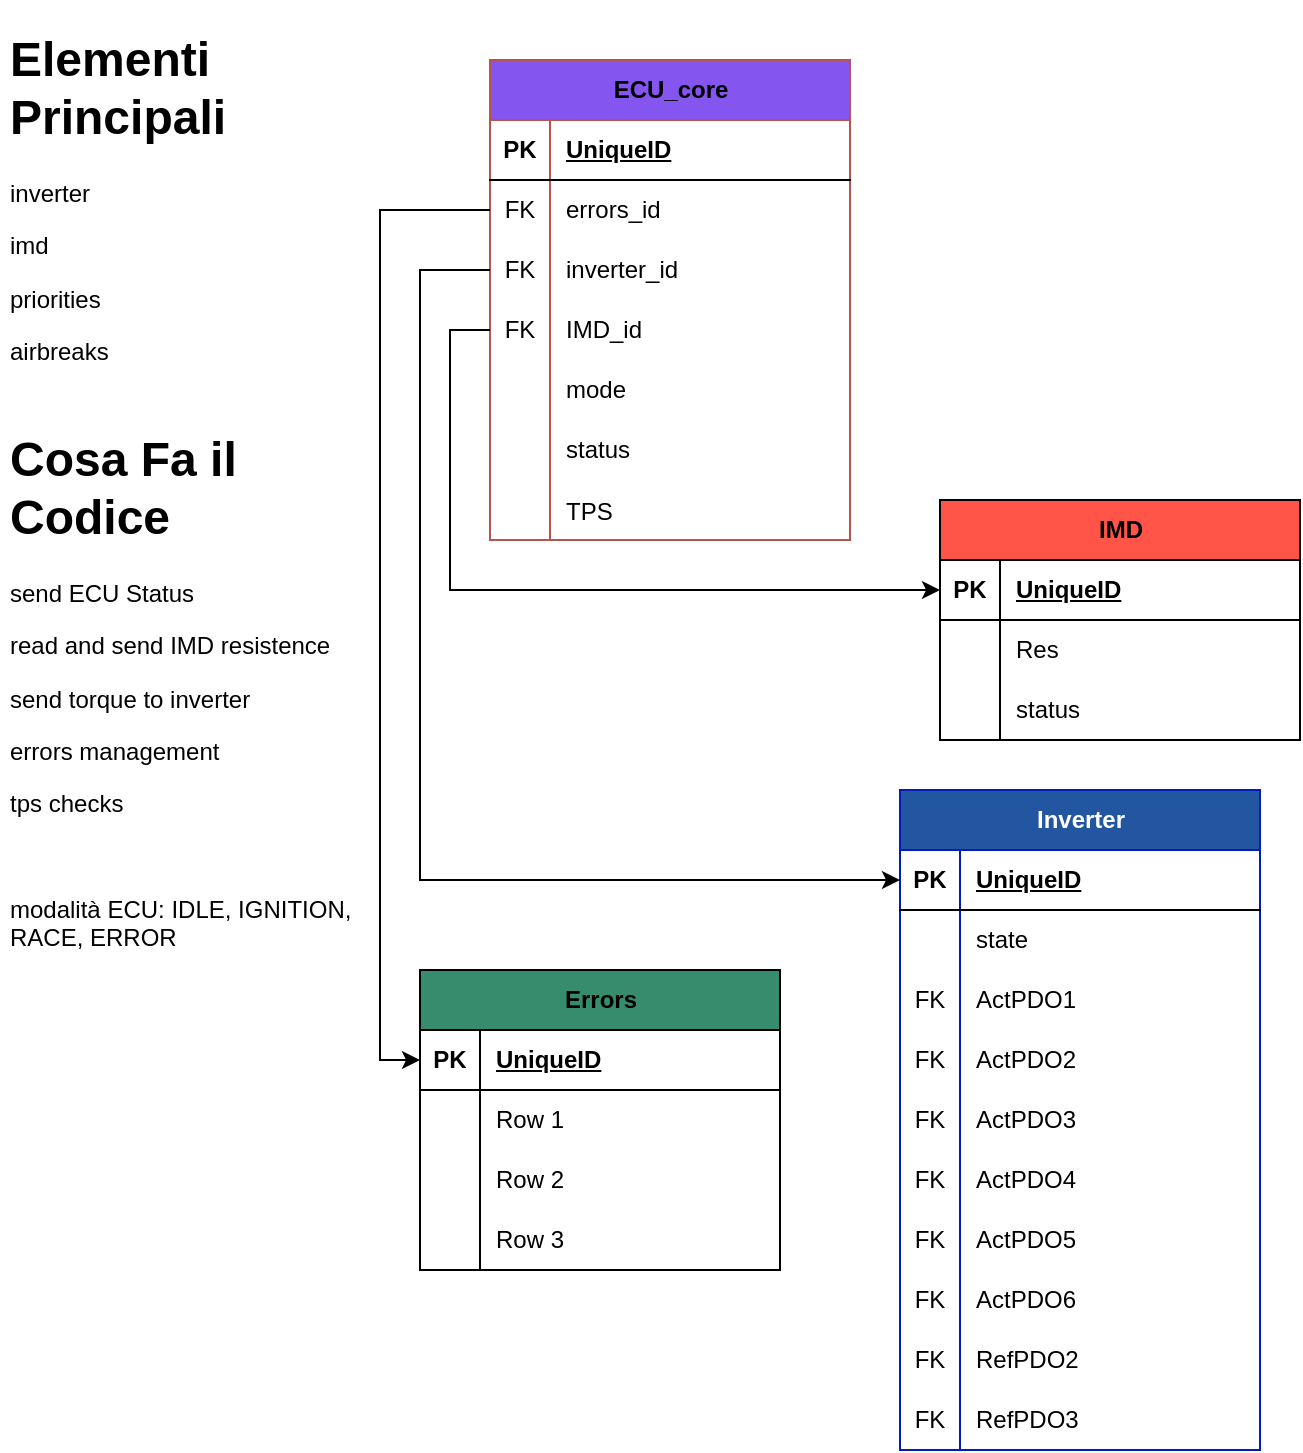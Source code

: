 <mxfile version="22.1.16" type="github">
  <diagram name="Page-1" id="LfpSLBDjDCymRGX5kylx">
    <mxGraphModel dx="1050" dy="1679" grid="1" gridSize="10" guides="1" tooltips="1" connect="1" arrows="1" fold="1" page="1" pageScale="1" pageWidth="850" pageHeight="1100" math="0" shadow="0">
      <root>
        <mxCell id="0" />
        <mxCell id="1" parent="0" />
        <mxCell id="VotGJ8dUcBm4uIzm4TV_-2" value="&lt;h1&gt;Elementi Principali&lt;/h1&gt;&lt;p&gt;inverter&lt;br&gt;&lt;/p&gt;&lt;p&gt;imd&lt;/p&gt;&lt;p&gt;&lt;span style=&quot;background-color: initial;&quot;&gt;priorities&lt;/span&gt;&lt;/p&gt;&lt;div style=&quot;border-color: var(--border-color);&quot;&gt;airbreaks&lt;/div&gt;" style="text;html=1;strokeColor=none;fillColor=none;spacing=5;spacingTop=-20;whiteSpace=wrap;overflow=hidden;rounded=0;" vertex="1" parent="1">
          <mxGeometry width="190" height="200" as="geometry" />
        </mxCell>
        <mxCell id="VotGJ8dUcBm4uIzm4TV_-3" value="&lt;h1&gt;Cosa Fa il Codice&lt;/h1&gt;&lt;p&gt;send ECU Status&amp;nbsp;&lt;/p&gt;&lt;p&gt;read and send IMD resistence&lt;/p&gt;&lt;p&gt;send torque to inverter&lt;/p&gt;&lt;p&gt;errors management&lt;/p&gt;&lt;p&gt;tps checks&lt;/p&gt;&lt;p&gt;&lt;br&gt;&lt;/p&gt;&lt;p&gt;modalità ECU: IDLE, IGNITION, RACE, ERROR&lt;/p&gt;" style="text;html=1;strokeColor=none;fillColor=none;spacing=5;spacingTop=-20;whiteSpace=wrap;overflow=hidden;rounded=0;" vertex="1" parent="1">
          <mxGeometry y="200" width="190" height="280" as="geometry" />
        </mxCell>
        <mxCell id="VotGJ8dUcBm4uIzm4TV_-8" value="ECU_core" style="shape=table;startSize=30;container=1;collapsible=1;childLayout=tableLayout;fixedRows=1;rowLines=0;fontStyle=1;align=center;resizeLast=1;html=1;fillColor=#8456EF;strokeColor=#b85450;swimlaneFillColor=default;" vertex="1" parent="1">
          <mxGeometry x="245" y="20" width="180" height="240" as="geometry" />
        </mxCell>
        <mxCell id="VotGJ8dUcBm4uIzm4TV_-9" value="" style="shape=tableRow;horizontal=0;startSize=0;swimlaneHead=0;swimlaneBody=0;fillColor=none;collapsible=0;dropTarget=0;points=[[0,0.5],[1,0.5]];portConstraint=eastwest;top=0;left=0;right=0;bottom=1;" vertex="1" parent="VotGJ8dUcBm4uIzm4TV_-8">
          <mxGeometry y="30" width="180" height="30" as="geometry" />
        </mxCell>
        <mxCell id="VotGJ8dUcBm4uIzm4TV_-10" value="PK" style="shape=partialRectangle;connectable=0;fillColor=none;top=0;left=0;bottom=0;right=0;fontStyle=1;overflow=hidden;whiteSpace=wrap;html=1;" vertex="1" parent="VotGJ8dUcBm4uIzm4TV_-9">
          <mxGeometry width="30" height="30" as="geometry">
            <mxRectangle width="30" height="30" as="alternateBounds" />
          </mxGeometry>
        </mxCell>
        <mxCell id="VotGJ8dUcBm4uIzm4TV_-11" value="UniqueID" style="shape=partialRectangle;connectable=0;fillColor=none;top=0;left=0;bottom=0;right=0;align=left;spacingLeft=6;fontStyle=5;overflow=hidden;whiteSpace=wrap;html=1;" vertex="1" parent="VotGJ8dUcBm4uIzm4TV_-9">
          <mxGeometry x="30" width="150" height="30" as="geometry">
            <mxRectangle width="150" height="30" as="alternateBounds" />
          </mxGeometry>
        </mxCell>
        <mxCell id="VotGJ8dUcBm4uIzm4TV_-27" value="" style="shape=tableRow;horizontal=0;startSize=0;swimlaneHead=0;swimlaneBody=0;fillColor=none;collapsible=0;dropTarget=0;points=[[0,0.5],[1,0.5]];portConstraint=eastwest;top=0;left=0;right=0;bottom=0;" vertex="1" parent="VotGJ8dUcBm4uIzm4TV_-8">
          <mxGeometry y="60" width="180" height="30" as="geometry" />
        </mxCell>
        <mxCell id="VotGJ8dUcBm4uIzm4TV_-28" value="FK" style="shape=partialRectangle;connectable=0;fillColor=none;top=0;left=0;bottom=0;right=0;fontStyle=0;overflow=hidden;whiteSpace=wrap;html=1;" vertex="1" parent="VotGJ8dUcBm4uIzm4TV_-27">
          <mxGeometry width="30" height="30" as="geometry">
            <mxRectangle width="30" height="30" as="alternateBounds" />
          </mxGeometry>
        </mxCell>
        <mxCell id="VotGJ8dUcBm4uIzm4TV_-29" value="errors_id" style="shape=partialRectangle;connectable=0;fillColor=none;top=0;left=0;bottom=0;right=0;align=left;spacingLeft=6;fontStyle=0;overflow=hidden;whiteSpace=wrap;html=1;" vertex="1" parent="VotGJ8dUcBm4uIzm4TV_-27">
          <mxGeometry x="30" width="150" height="30" as="geometry">
            <mxRectangle width="150" height="30" as="alternateBounds" />
          </mxGeometry>
        </mxCell>
        <mxCell id="VotGJ8dUcBm4uIzm4TV_-86" value="" style="shape=tableRow;horizontal=0;startSize=0;swimlaneHead=0;swimlaneBody=0;fillColor=none;collapsible=0;dropTarget=0;points=[[0,0.5],[1,0.5]];portConstraint=eastwest;top=0;left=0;right=0;bottom=0;" vertex="1" parent="VotGJ8dUcBm4uIzm4TV_-8">
          <mxGeometry y="90" width="180" height="30" as="geometry" />
        </mxCell>
        <mxCell id="VotGJ8dUcBm4uIzm4TV_-87" value="FK" style="shape=partialRectangle;connectable=0;fillColor=none;top=0;left=0;bottom=0;right=0;fontStyle=0;overflow=hidden;whiteSpace=wrap;html=1;" vertex="1" parent="VotGJ8dUcBm4uIzm4TV_-86">
          <mxGeometry width="30" height="30" as="geometry">
            <mxRectangle width="30" height="30" as="alternateBounds" />
          </mxGeometry>
        </mxCell>
        <mxCell id="VotGJ8dUcBm4uIzm4TV_-88" value="inverter_id" style="shape=partialRectangle;connectable=0;fillColor=none;top=0;left=0;bottom=0;right=0;align=left;spacingLeft=6;fontStyle=0;overflow=hidden;whiteSpace=wrap;html=1;" vertex="1" parent="VotGJ8dUcBm4uIzm4TV_-86">
          <mxGeometry x="30" width="150" height="30" as="geometry">
            <mxRectangle width="150" height="30" as="alternateBounds" />
          </mxGeometry>
        </mxCell>
        <mxCell id="VotGJ8dUcBm4uIzm4TV_-110" value="" style="shape=tableRow;horizontal=0;startSize=0;swimlaneHead=0;swimlaneBody=0;fillColor=none;collapsible=0;dropTarget=0;points=[[0,0.5],[1,0.5]];portConstraint=eastwest;top=0;left=0;right=0;bottom=0;" vertex="1" parent="VotGJ8dUcBm4uIzm4TV_-8">
          <mxGeometry y="120" width="180" height="30" as="geometry" />
        </mxCell>
        <mxCell id="VotGJ8dUcBm4uIzm4TV_-111" value="FK" style="shape=partialRectangle;connectable=0;fillColor=none;top=0;left=0;bottom=0;right=0;fontStyle=0;overflow=hidden;whiteSpace=wrap;html=1;" vertex="1" parent="VotGJ8dUcBm4uIzm4TV_-110">
          <mxGeometry width="30" height="30" as="geometry">
            <mxRectangle width="30" height="30" as="alternateBounds" />
          </mxGeometry>
        </mxCell>
        <mxCell id="VotGJ8dUcBm4uIzm4TV_-112" value="IMD_id" style="shape=partialRectangle;connectable=0;fillColor=none;top=0;left=0;bottom=0;right=0;align=left;spacingLeft=6;fontStyle=0;overflow=hidden;whiteSpace=wrap;html=1;" vertex="1" parent="VotGJ8dUcBm4uIzm4TV_-110">
          <mxGeometry x="30" width="150" height="30" as="geometry">
            <mxRectangle width="150" height="30" as="alternateBounds" />
          </mxGeometry>
        </mxCell>
        <mxCell id="VotGJ8dUcBm4uIzm4TV_-12" value="" style="shape=tableRow;horizontal=0;startSize=0;swimlaneHead=0;swimlaneBody=0;fillColor=none;collapsible=0;dropTarget=0;points=[[0,0.5],[1,0.5]];portConstraint=eastwest;top=0;left=0;right=0;bottom=0;" vertex="1" parent="VotGJ8dUcBm4uIzm4TV_-8">
          <mxGeometry y="150" width="180" height="30" as="geometry" />
        </mxCell>
        <mxCell id="VotGJ8dUcBm4uIzm4TV_-13" value="" style="shape=partialRectangle;connectable=0;fillColor=none;top=0;left=0;bottom=0;right=0;editable=1;overflow=hidden;whiteSpace=wrap;html=1;" vertex="1" parent="VotGJ8dUcBm4uIzm4TV_-12">
          <mxGeometry width="30" height="30" as="geometry">
            <mxRectangle width="30" height="30" as="alternateBounds" />
          </mxGeometry>
        </mxCell>
        <mxCell id="VotGJ8dUcBm4uIzm4TV_-14" value="mode" style="shape=partialRectangle;connectable=0;fillColor=none;top=0;left=0;bottom=0;right=0;align=left;spacingLeft=6;overflow=hidden;whiteSpace=wrap;html=1;" vertex="1" parent="VotGJ8dUcBm4uIzm4TV_-12">
          <mxGeometry x="30" width="150" height="30" as="geometry">
            <mxRectangle width="150" height="30" as="alternateBounds" />
          </mxGeometry>
        </mxCell>
        <mxCell id="VotGJ8dUcBm4uIzm4TV_-15" value="" style="shape=tableRow;horizontal=0;startSize=0;swimlaneHead=0;swimlaneBody=0;fillColor=none;collapsible=0;dropTarget=0;points=[[0,0.5],[1,0.5]];portConstraint=eastwest;top=0;left=0;right=0;bottom=0;" vertex="1" parent="VotGJ8dUcBm4uIzm4TV_-8">
          <mxGeometry y="180" width="180" height="30" as="geometry" />
        </mxCell>
        <mxCell id="VotGJ8dUcBm4uIzm4TV_-16" value="" style="shape=partialRectangle;connectable=0;fillColor=none;top=0;left=0;bottom=0;right=0;editable=1;overflow=hidden;whiteSpace=wrap;html=1;" vertex="1" parent="VotGJ8dUcBm4uIzm4TV_-15">
          <mxGeometry width="30" height="30" as="geometry">
            <mxRectangle width="30" height="30" as="alternateBounds" />
          </mxGeometry>
        </mxCell>
        <mxCell id="VotGJ8dUcBm4uIzm4TV_-17" value="status" style="shape=partialRectangle;connectable=0;fillColor=none;top=0;left=0;bottom=0;right=0;align=left;spacingLeft=6;overflow=hidden;whiteSpace=wrap;html=1;" vertex="1" parent="VotGJ8dUcBm4uIzm4TV_-15">
          <mxGeometry x="30" width="150" height="30" as="geometry">
            <mxRectangle width="150" height="30" as="alternateBounds" />
          </mxGeometry>
        </mxCell>
        <mxCell id="VotGJ8dUcBm4uIzm4TV_-94" value="" style="shape=tableRow;horizontal=0;startSize=0;swimlaneHead=0;swimlaneBody=0;fillColor=none;collapsible=0;dropTarget=0;points=[[0,0.5],[1,0.5]];portConstraint=eastwest;top=0;left=0;right=0;bottom=0;" vertex="1" parent="VotGJ8dUcBm4uIzm4TV_-8">
          <mxGeometry y="210" width="180" height="30" as="geometry" />
        </mxCell>
        <mxCell id="VotGJ8dUcBm4uIzm4TV_-95" value="" style="shape=partialRectangle;connectable=0;fillColor=none;top=0;left=0;bottom=0;right=0;editable=1;overflow=hidden;" vertex="1" parent="VotGJ8dUcBm4uIzm4TV_-94">
          <mxGeometry width="30" height="30" as="geometry">
            <mxRectangle width="30" height="30" as="alternateBounds" />
          </mxGeometry>
        </mxCell>
        <mxCell id="VotGJ8dUcBm4uIzm4TV_-96" value="TPS" style="shape=partialRectangle;connectable=0;fillColor=none;top=0;left=0;bottom=0;right=0;align=left;spacingLeft=6;overflow=hidden;" vertex="1" parent="VotGJ8dUcBm4uIzm4TV_-94">
          <mxGeometry x="30" width="150" height="30" as="geometry">
            <mxRectangle width="150" height="30" as="alternateBounds" />
          </mxGeometry>
        </mxCell>
        <mxCell id="VotGJ8dUcBm4uIzm4TV_-30" value="Errors" style="shape=table;startSize=30;container=1;collapsible=1;childLayout=tableLayout;fixedRows=1;rowLines=0;fontStyle=1;align=center;resizeLast=1;html=1;fillColor=#378C6D;swimlaneFillColor=default;gradientColor=none;" vertex="1" parent="1">
          <mxGeometry x="210" y="475" width="180" height="150" as="geometry" />
        </mxCell>
        <mxCell id="VotGJ8dUcBm4uIzm4TV_-31" value="" style="shape=tableRow;horizontal=0;startSize=0;swimlaneHead=0;swimlaneBody=0;fillColor=none;collapsible=0;dropTarget=0;points=[[0,0.5],[1,0.5]];portConstraint=eastwest;top=0;left=0;right=0;bottom=1;" vertex="1" parent="VotGJ8dUcBm4uIzm4TV_-30">
          <mxGeometry y="30" width="180" height="30" as="geometry" />
        </mxCell>
        <mxCell id="VotGJ8dUcBm4uIzm4TV_-32" value="PK" style="shape=partialRectangle;connectable=0;fillColor=none;top=0;left=0;bottom=0;right=0;fontStyle=1;overflow=hidden;whiteSpace=wrap;html=1;" vertex="1" parent="VotGJ8dUcBm4uIzm4TV_-31">
          <mxGeometry width="30" height="30" as="geometry">
            <mxRectangle width="30" height="30" as="alternateBounds" />
          </mxGeometry>
        </mxCell>
        <mxCell id="VotGJ8dUcBm4uIzm4TV_-33" value="UniqueID" style="shape=partialRectangle;connectable=0;fillColor=none;top=0;left=0;bottom=0;right=0;align=left;spacingLeft=6;fontStyle=5;overflow=hidden;whiteSpace=wrap;html=1;" vertex="1" parent="VotGJ8dUcBm4uIzm4TV_-31">
          <mxGeometry x="30" width="150" height="30" as="geometry">
            <mxRectangle width="150" height="30" as="alternateBounds" />
          </mxGeometry>
        </mxCell>
        <mxCell id="VotGJ8dUcBm4uIzm4TV_-34" value="" style="shape=tableRow;horizontal=0;startSize=0;swimlaneHead=0;swimlaneBody=0;fillColor=none;collapsible=0;dropTarget=0;points=[[0,0.5],[1,0.5]];portConstraint=eastwest;top=0;left=0;right=0;bottom=0;" vertex="1" parent="VotGJ8dUcBm4uIzm4TV_-30">
          <mxGeometry y="60" width="180" height="30" as="geometry" />
        </mxCell>
        <mxCell id="VotGJ8dUcBm4uIzm4TV_-35" value="" style="shape=partialRectangle;connectable=0;fillColor=none;top=0;left=0;bottom=0;right=0;editable=1;overflow=hidden;whiteSpace=wrap;html=1;" vertex="1" parent="VotGJ8dUcBm4uIzm4TV_-34">
          <mxGeometry width="30" height="30" as="geometry">
            <mxRectangle width="30" height="30" as="alternateBounds" />
          </mxGeometry>
        </mxCell>
        <mxCell id="VotGJ8dUcBm4uIzm4TV_-36" value="Row 1" style="shape=partialRectangle;connectable=0;fillColor=none;top=0;left=0;bottom=0;right=0;align=left;spacingLeft=6;overflow=hidden;whiteSpace=wrap;html=1;" vertex="1" parent="VotGJ8dUcBm4uIzm4TV_-34">
          <mxGeometry x="30" width="150" height="30" as="geometry">
            <mxRectangle width="150" height="30" as="alternateBounds" />
          </mxGeometry>
        </mxCell>
        <mxCell id="VotGJ8dUcBm4uIzm4TV_-37" value="" style="shape=tableRow;horizontal=0;startSize=0;swimlaneHead=0;swimlaneBody=0;fillColor=none;collapsible=0;dropTarget=0;points=[[0,0.5],[1,0.5]];portConstraint=eastwest;top=0;left=0;right=0;bottom=0;" vertex="1" parent="VotGJ8dUcBm4uIzm4TV_-30">
          <mxGeometry y="90" width="180" height="30" as="geometry" />
        </mxCell>
        <mxCell id="VotGJ8dUcBm4uIzm4TV_-38" value="" style="shape=partialRectangle;connectable=0;fillColor=none;top=0;left=0;bottom=0;right=0;editable=1;overflow=hidden;whiteSpace=wrap;html=1;" vertex="1" parent="VotGJ8dUcBm4uIzm4TV_-37">
          <mxGeometry width="30" height="30" as="geometry">
            <mxRectangle width="30" height="30" as="alternateBounds" />
          </mxGeometry>
        </mxCell>
        <mxCell id="VotGJ8dUcBm4uIzm4TV_-39" value="Row 2" style="shape=partialRectangle;connectable=0;fillColor=none;top=0;left=0;bottom=0;right=0;align=left;spacingLeft=6;overflow=hidden;whiteSpace=wrap;html=1;" vertex="1" parent="VotGJ8dUcBm4uIzm4TV_-37">
          <mxGeometry x="30" width="150" height="30" as="geometry">
            <mxRectangle width="150" height="30" as="alternateBounds" />
          </mxGeometry>
        </mxCell>
        <mxCell id="VotGJ8dUcBm4uIzm4TV_-40" value="" style="shape=tableRow;horizontal=0;startSize=0;swimlaneHead=0;swimlaneBody=0;fillColor=none;collapsible=0;dropTarget=0;points=[[0,0.5],[1,0.5]];portConstraint=eastwest;top=0;left=0;right=0;bottom=0;" vertex="1" parent="VotGJ8dUcBm4uIzm4TV_-30">
          <mxGeometry y="120" width="180" height="30" as="geometry" />
        </mxCell>
        <mxCell id="VotGJ8dUcBm4uIzm4TV_-41" value="" style="shape=partialRectangle;connectable=0;fillColor=none;top=0;left=0;bottom=0;right=0;editable=1;overflow=hidden;whiteSpace=wrap;html=1;" vertex="1" parent="VotGJ8dUcBm4uIzm4TV_-40">
          <mxGeometry width="30" height="30" as="geometry">
            <mxRectangle width="30" height="30" as="alternateBounds" />
          </mxGeometry>
        </mxCell>
        <mxCell id="VotGJ8dUcBm4uIzm4TV_-42" value="Row 3" style="shape=partialRectangle;connectable=0;fillColor=none;top=0;left=0;bottom=0;right=0;align=left;spacingLeft=6;overflow=hidden;whiteSpace=wrap;html=1;" vertex="1" parent="VotGJ8dUcBm4uIzm4TV_-40">
          <mxGeometry x="30" width="150" height="30" as="geometry">
            <mxRectangle width="150" height="30" as="alternateBounds" />
          </mxGeometry>
        </mxCell>
        <mxCell id="VotGJ8dUcBm4uIzm4TV_-43" value="Inverter" style="shape=table;startSize=30;container=1;collapsible=1;childLayout=tableLayout;fixedRows=1;rowLines=0;fontStyle=1;align=center;resizeLast=1;html=1;fillColor=#2356A1;fontColor=#ffffff;strokeColor=#001DBC;swimlaneFillColor=default;" vertex="1" parent="1">
          <mxGeometry x="450" y="385" width="180" height="330" as="geometry" />
        </mxCell>
        <mxCell id="VotGJ8dUcBm4uIzm4TV_-44" value="" style="shape=tableRow;horizontal=0;startSize=0;swimlaneHead=0;swimlaneBody=0;fillColor=none;collapsible=0;dropTarget=0;points=[[0,0.5],[1,0.5]];portConstraint=eastwest;top=0;left=0;right=0;bottom=1;" vertex="1" parent="VotGJ8dUcBm4uIzm4TV_-43">
          <mxGeometry y="30" width="180" height="30" as="geometry" />
        </mxCell>
        <mxCell id="VotGJ8dUcBm4uIzm4TV_-45" value="PK" style="shape=partialRectangle;connectable=0;fillColor=none;top=0;left=0;bottom=0;right=0;fontStyle=1;overflow=hidden;whiteSpace=wrap;html=1;" vertex="1" parent="VotGJ8dUcBm4uIzm4TV_-44">
          <mxGeometry width="30" height="30" as="geometry">
            <mxRectangle width="30" height="30" as="alternateBounds" />
          </mxGeometry>
        </mxCell>
        <mxCell id="VotGJ8dUcBm4uIzm4TV_-46" value="UniqueID" style="shape=partialRectangle;connectable=0;fillColor=none;top=0;left=0;bottom=0;right=0;align=left;spacingLeft=6;fontStyle=5;overflow=hidden;whiteSpace=wrap;html=1;" vertex="1" parent="VotGJ8dUcBm4uIzm4TV_-44">
          <mxGeometry x="30" width="150" height="30" as="geometry">
            <mxRectangle width="150" height="30" as="alternateBounds" />
          </mxGeometry>
        </mxCell>
        <mxCell id="VotGJ8dUcBm4uIzm4TV_-47" value="" style="shape=tableRow;horizontal=0;startSize=0;swimlaneHead=0;swimlaneBody=0;fillColor=none;collapsible=0;dropTarget=0;points=[[0,0.5],[1,0.5]];portConstraint=eastwest;top=0;left=0;right=0;bottom=0;" vertex="1" parent="VotGJ8dUcBm4uIzm4TV_-43">
          <mxGeometry y="60" width="180" height="30" as="geometry" />
        </mxCell>
        <mxCell id="VotGJ8dUcBm4uIzm4TV_-48" value="" style="shape=partialRectangle;connectable=0;fillColor=none;top=0;left=0;bottom=0;right=0;editable=1;overflow=hidden;whiteSpace=wrap;html=1;" vertex="1" parent="VotGJ8dUcBm4uIzm4TV_-47">
          <mxGeometry width="30" height="30" as="geometry">
            <mxRectangle width="30" height="30" as="alternateBounds" />
          </mxGeometry>
        </mxCell>
        <mxCell id="VotGJ8dUcBm4uIzm4TV_-49" value="state" style="shape=partialRectangle;connectable=0;fillColor=none;top=0;left=0;bottom=0;right=0;align=left;spacingLeft=6;overflow=hidden;whiteSpace=wrap;html=1;" vertex="1" parent="VotGJ8dUcBm4uIzm4TV_-47">
          <mxGeometry x="30" width="150" height="30" as="geometry">
            <mxRectangle width="150" height="30" as="alternateBounds" />
          </mxGeometry>
        </mxCell>
        <mxCell id="VotGJ8dUcBm4uIzm4TV_-68" value="" style="shape=tableRow;horizontal=0;startSize=0;swimlaneHead=0;swimlaneBody=0;fillColor=none;collapsible=0;dropTarget=0;points=[[0,0.5],[1,0.5]];portConstraint=eastwest;top=0;left=0;right=0;bottom=0;" vertex="1" parent="VotGJ8dUcBm4uIzm4TV_-43">
          <mxGeometry y="90" width="180" height="30" as="geometry" />
        </mxCell>
        <mxCell id="VotGJ8dUcBm4uIzm4TV_-69" value="FK" style="shape=partialRectangle;connectable=0;fillColor=none;top=0;left=0;bottom=0;right=0;fontStyle=0;overflow=hidden;whiteSpace=wrap;html=1;" vertex="1" parent="VotGJ8dUcBm4uIzm4TV_-68">
          <mxGeometry width="30" height="30" as="geometry">
            <mxRectangle width="30" height="30" as="alternateBounds" />
          </mxGeometry>
        </mxCell>
        <mxCell id="VotGJ8dUcBm4uIzm4TV_-70" value="ActPDO1" style="shape=partialRectangle;connectable=0;fillColor=none;top=0;left=0;bottom=0;right=0;align=left;spacingLeft=6;fontStyle=0;overflow=hidden;whiteSpace=wrap;html=1;" vertex="1" parent="VotGJ8dUcBm4uIzm4TV_-68">
          <mxGeometry x="30" width="150" height="30" as="geometry">
            <mxRectangle width="150" height="30" as="alternateBounds" />
          </mxGeometry>
        </mxCell>
        <mxCell id="VotGJ8dUcBm4uIzm4TV_-71" value="" style="shape=tableRow;horizontal=0;startSize=0;swimlaneHead=0;swimlaneBody=0;fillColor=none;collapsible=0;dropTarget=0;points=[[0,0.5],[1,0.5]];portConstraint=eastwest;top=0;left=0;right=0;bottom=0;" vertex="1" parent="VotGJ8dUcBm4uIzm4TV_-43">
          <mxGeometry y="120" width="180" height="30" as="geometry" />
        </mxCell>
        <mxCell id="VotGJ8dUcBm4uIzm4TV_-72" value="FK" style="shape=partialRectangle;connectable=0;fillColor=none;top=0;left=0;bottom=0;right=0;fontStyle=0;overflow=hidden;whiteSpace=wrap;html=1;" vertex="1" parent="VotGJ8dUcBm4uIzm4TV_-71">
          <mxGeometry width="30" height="30" as="geometry">
            <mxRectangle width="30" height="30" as="alternateBounds" />
          </mxGeometry>
        </mxCell>
        <mxCell id="VotGJ8dUcBm4uIzm4TV_-73" value="ActPDO2" style="shape=partialRectangle;connectable=0;fillColor=none;top=0;left=0;bottom=0;right=0;align=left;spacingLeft=6;fontStyle=0;overflow=hidden;whiteSpace=wrap;html=1;" vertex="1" parent="VotGJ8dUcBm4uIzm4TV_-71">
          <mxGeometry x="30" width="150" height="30" as="geometry">
            <mxRectangle width="150" height="30" as="alternateBounds" />
          </mxGeometry>
        </mxCell>
        <mxCell id="VotGJ8dUcBm4uIzm4TV_-83" value="" style="shape=tableRow;horizontal=0;startSize=0;swimlaneHead=0;swimlaneBody=0;fillColor=none;collapsible=0;dropTarget=0;points=[[0,0.5],[1,0.5]];portConstraint=eastwest;top=0;left=0;right=0;bottom=0;" vertex="1" parent="VotGJ8dUcBm4uIzm4TV_-43">
          <mxGeometry y="150" width="180" height="30" as="geometry" />
        </mxCell>
        <mxCell id="VotGJ8dUcBm4uIzm4TV_-84" value="FK" style="shape=partialRectangle;connectable=0;fillColor=none;top=0;left=0;bottom=0;right=0;fontStyle=0;overflow=hidden;whiteSpace=wrap;html=1;" vertex="1" parent="VotGJ8dUcBm4uIzm4TV_-83">
          <mxGeometry width="30" height="30" as="geometry">
            <mxRectangle width="30" height="30" as="alternateBounds" />
          </mxGeometry>
        </mxCell>
        <mxCell id="VotGJ8dUcBm4uIzm4TV_-85" value="ActPDO3" style="shape=partialRectangle;connectable=0;fillColor=none;top=0;left=0;bottom=0;right=0;align=left;spacingLeft=6;fontStyle=0;overflow=hidden;whiteSpace=wrap;html=1;" vertex="1" parent="VotGJ8dUcBm4uIzm4TV_-83">
          <mxGeometry x="30" width="150" height="30" as="geometry">
            <mxRectangle width="150" height="30" as="alternateBounds" />
          </mxGeometry>
        </mxCell>
        <mxCell id="VotGJ8dUcBm4uIzm4TV_-77" value="" style="shape=tableRow;horizontal=0;startSize=0;swimlaneHead=0;swimlaneBody=0;fillColor=none;collapsible=0;dropTarget=0;points=[[0,0.5],[1,0.5]];portConstraint=eastwest;top=0;left=0;right=0;bottom=0;" vertex="1" parent="VotGJ8dUcBm4uIzm4TV_-43">
          <mxGeometry y="180" width="180" height="30" as="geometry" />
        </mxCell>
        <mxCell id="VotGJ8dUcBm4uIzm4TV_-78" value="FK" style="shape=partialRectangle;connectable=0;fillColor=none;top=0;left=0;bottom=0;right=0;fontStyle=0;overflow=hidden;whiteSpace=wrap;html=1;" vertex="1" parent="VotGJ8dUcBm4uIzm4TV_-77">
          <mxGeometry width="30" height="30" as="geometry">
            <mxRectangle width="30" height="30" as="alternateBounds" />
          </mxGeometry>
        </mxCell>
        <mxCell id="VotGJ8dUcBm4uIzm4TV_-79" value="ActPDO4" style="shape=partialRectangle;connectable=0;fillColor=none;top=0;left=0;bottom=0;right=0;align=left;spacingLeft=6;fontStyle=0;overflow=hidden;whiteSpace=wrap;html=1;" vertex="1" parent="VotGJ8dUcBm4uIzm4TV_-77">
          <mxGeometry x="30" width="150" height="30" as="geometry">
            <mxRectangle width="150" height="30" as="alternateBounds" />
          </mxGeometry>
        </mxCell>
        <mxCell id="VotGJ8dUcBm4uIzm4TV_-80" value="" style="shape=tableRow;horizontal=0;startSize=0;swimlaneHead=0;swimlaneBody=0;fillColor=none;collapsible=0;dropTarget=0;points=[[0,0.5],[1,0.5]];portConstraint=eastwest;top=0;left=0;right=0;bottom=0;" vertex="1" parent="VotGJ8dUcBm4uIzm4TV_-43">
          <mxGeometry y="210" width="180" height="30" as="geometry" />
        </mxCell>
        <mxCell id="VotGJ8dUcBm4uIzm4TV_-81" value="FK" style="shape=partialRectangle;connectable=0;fillColor=none;top=0;left=0;bottom=0;right=0;fontStyle=0;overflow=hidden;whiteSpace=wrap;html=1;" vertex="1" parent="VotGJ8dUcBm4uIzm4TV_-80">
          <mxGeometry width="30" height="30" as="geometry">
            <mxRectangle width="30" height="30" as="alternateBounds" />
          </mxGeometry>
        </mxCell>
        <mxCell id="VotGJ8dUcBm4uIzm4TV_-82" value="ActPDO5" style="shape=partialRectangle;connectable=0;fillColor=none;top=0;left=0;bottom=0;right=0;align=left;spacingLeft=6;fontStyle=0;overflow=hidden;whiteSpace=wrap;html=1;" vertex="1" parent="VotGJ8dUcBm4uIzm4TV_-80">
          <mxGeometry x="30" width="150" height="30" as="geometry">
            <mxRectangle width="150" height="30" as="alternateBounds" />
          </mxGeometry>
        </mxCell>
        <mxCell id="VotGJ8dUcBm4uIzm4TV_-65" value="" style="shape=tableRow;horizontal=0;startSize=0;swimlaneHead=0;swimlaneBody=0;fillColor=none;collapsible=0;dropTarget=0;points=[[0,0.5],[1,0.5]];portConstraint=eastwest;top=0;left=0;right=0;bottom=0;" vertex="1" parent="VotGJ8dUcBm4uIzm4TV_-43">
          <mxGeometry y="240" width="180" height="30" as="geometry" />
        </mxCell>
        <mxCell id="VotGJ8dUcBm4uIzm4TV_-66" value="FK" style="shape=partialRectangle;connectable=0;fillColor=none;top=0;left=0;bottom=0;right=0;fontStyle=0;overflow=hidden;whiteSpace=wrap;html=1;" vertex="1" parent="VotGJ8dUcBm4uIzm4TV_-65">
          <mxGeometry width="30" height="30" as="geometry">
            <mxRectangle width="30" height="30" as="alternateBounds" />
          </mxGeometry>
        </mxCell>
        <mxCell id="VotGJ8dUcBm4uIzm4TV_-67" value="ActPDO6" style="shape=partialRectangle;connectable=0;fillColor=none;top=0;left=0;bottom=0;right=0;align=left;spacingLeft=6;fontStyle=0;overflow=hidden;whiteSpace=wrap;html=1;" vertex="1" parent="VotGJ8dUcBm4uIzm4TV_-65">
          <mxGeometry x="30" width="150" height="30" as="geometry">
            <mxRectangle width="150" height="30" as="alternateBounds" />
          </mxGeometry>
        </mxCell>
        <mxCell id="VotGJ8dUcBm4uIzm4TV_-89" value="" style="shape=tableRow;horizontal=0;startSize=0;swimlaneHead=0;swimlaneBody=0;fillColor=none;collapsible=0;dropTarget=0;points=[[0,0.5],[1,0.5]];portConstraint=eastwest;top=0;left=0;right=0;bottom=0;" vertex="1" parent="VotGJ8dUcBm4uIzm4TV_-43">
          <mxGeometry y="270" width="180" height="30" as="geometry" />
        </mxCell>
        <mxCell id="VotGJ8dUcBm4uIzm4TV_-90" value="FK" style="shape=partialRectangle;connectable=0;fillColor=none;top=0;left=0;bottom=0;right=0;fontStyle=0;overflow=hidden;whiteSpace=wrap;html=1;" vertex="1" parent="VotGJ8dUcBm4uIzm4TV_-89">
          <mxGeometry width="30" height="30" as="geometry">
            <mxRectangle width="30" height="30" as="alternateBounds" />
          </mxGeometry>
        </mxCell>
        <mxCell id="VotGJ8dUcBm4uIzm4TV_-91" value="RefPDO2" style="shape=partialRectangle;connectable=0;fillColor=none;top=0;left=0;bottom=0;right=0;align=left;spacingLeft=6;fontStyle=0;overflow=hidden;whiteSpace=wrap;html=1;" vertex="1" parent="VotGJ8dUcBm4uIzm4TV_-89">
          <mxGeometry x="30" width="150" height="30" as="geometry">
            <mxRectangle width="150" height="30" as="alternateBounds" />
          </mxGeometry>
        </mxCell>
        <mxCell id="VotGJ8dUcBm4uIzm4TV_-62" value="" style="shape=tableRow;horizontal=0;startSize=0;swimlaneHead=0;swimlaneBody=0;fillColor=none;collapsible=0;dropTarget=0;points=[[0,0.5],[1,0.5]];portConstraint=eastwest;top=0;left=0;right=0;bottom=0;" vertex="1" parent="VotGJ8dUcBm4uIzm4TV_-43">
          <mxGeometry y="300" width="180" height="30" as="geometry" />
        </mxCell>
        <mxCell id="VotGJ8dUcBm4uIzm4TV_-63" value="FK" style="shape=partialRectangle;connectable=0;fillColor=none;top=0;left=0;bottom=0;right=0;fontStyle=0;overflow=hidden;whiteSpace=wrap;html=1;" vertex="1" parent="VotGJ8dUcBm4uIzm4TV_-62">
          <mxGeometry width="30" height="30" as="geometry">
            <mxRectangle width="30" height="30" as="alternateBounds" />
          </mxGeometry>
        </mxCell>
        <mxCell id="VotGJ8dUcBm4uIzm4TV_-64" value="RefPDO3" style="shape=partialRectangle;connectable=0;fillColor=none;top=0;left=0;bottom=0;right=0;align=left;spacingLeft=6;fontStyle=0;overflow=hidden;whiteSpace=wrap;html=1;" vertex="1" parent="VotGJ8dUcBm4uIzm4TV_-62">
          <mxGeometry x="30" width="150" height="30" as="geometry">
            <mxRectangle width="150" height="30" as="alternateBounds" />
          </mxGeometry>
        </mxCell>
        <mxCell id="VotGJ8dUcBm4uIzm4TV_-92" style="edgeStyle=orthogonalEdgeStyle;rounded=0;orthogonalLoop=1;jettySize=auto;html=1;exitX=0;exitY=0.5;exitDx=0;exitDy=0;entryX=0;entryY=0.5;entryDx=0;entryDy=0;" edge="1" parent="1" source="VotGJ8dUcBm4uIzm4TV_-27" target="VotGJ8dUcBm4uIzm4TV_-31">
          <mxGeometry relative="1" as="geometry" />
        </mxCell>
        <mxCell id="VotGJ8dUcBm4uIzm4TV_-93" style="edgeStyle=orthogonalEdgeStyle;rounded=0;orthogonalLoop=1;jettySize=auto;html=1;exitX=0;exitY=0.5;exitDx=0;exitDy=0;entryX=0;entryY=0.5;entryDx=0;entryDy=0;" edge="1" parent="1" source="VotGJ8dUcBm4uIzm4TV_-86" target="VotGJ8dUcBm4uIzm4TV_-44">
          <mxGeometry relative="1" as="geometry">
            <mxPoint x="410" y="430" as="targetPoint" />
            <Array as="points">
              <mxPoint x="210" y="125" />
              <mxPoint x="210" y="430" />
            </Array>
          </mxGeometry>
        </mxCell>
        <mxCell id="VotGJ8dUcBm4uIzm4TV_-97" value="IMD" style="shape=table;startSize=30;container=1;collapsible=1;childLayout=tableLayout;fixedRows=1;rowLines=0;fontStyle=1;align=center;resizeLast=1;html=1;swimlaneFillColor=default;fillColor=#FF5447;" vertex="1" parent="1">
          <mxGeometry x="470" y="240" width="180" height="120" as="geometry" />
        </mxCell>
        <mxCell id="VotGJ8dUcBm4uIzm4TV_-98" value="" style="shape=tableRow;horizontal=0;startSize=0;swimlaneHead=0;swimlaneBody=0;fillColor=none;collapsible=0;dropTarget=0;points=[[0,0.5],[1,0.5]];portConstraint=eastwest;top=0;left=0;right=0;bottom=1;" vertex="1" parent="VotGJ8dUcBm4uIzm4TV_-97">
          <mxGeometry y="30" width="180" height="30" as="geometry" />
        </mxCell>
        <mxCell id="VotGJ8dUcBm4uIzm4TV_-99" value="PK" style="shape=partialRectangle;connectable=0;fillColor=none;top=0;left=0;bottom=0;right=0;fontStyle=1;overflow=hidden;whiteSpace=wrap;html=1;" vertex="1" parent="VotGJ8dUcBm4uIzm4TV_-98">
          <mxGeometry width="30" height="30" as="geometry">
            <mxRectangle width="30" height="30" as="alternateBounds" />
          </mxGeometry>
        </mxCell>
        <mxCell id="VotGJ8dUcBm4uIzm4TV_-100" value="UniqueID" style="shape=partialRectangle;connectable=0;fillColor=none;top=0;left=0;bottom=0;right=0;align=left;spacingLeft=6;fontStyle=5;overflow=hidden;whiteSpace=wrap;html=1;" vertex="1" parent="VotGJ8dUcBm4uIzm4TV_-98">
          <mxGeometry x="30" width="150" height="30" as="geometry">
            <mxRectangle width="150" height="30" as="alternateBounds" />
          </mxGeometry>
        </mxCell>
        <mxCell id="VotGJ8dUcBm4uIzm4TV_-101" value="" style="shape=tableRow;horizontal=0;startSize=0;swimlaneHead=0;swimlaneBody=0;fillColor=none;collapsible=0;dropTarget=0;points=[[0,0.5],[1,0.5]];portConstraint=eastwest;top=0;left=0;right=0;bottom=0;" vertex="1" parent="VotGJ8dUcBm4uIzm4TV_-97">
          <mxGeometry y="60" width="180" height="30" as="geometry" />
        </mxCell>
        <mxCell id="VotGJ8dUcBm4uIzm4TV_-102" value="" style="shape=partialRectangle;connectable=0;fillColor=none;top=0;left=0;bottom=0;right=0;editable=1;overflow=hidden;whiteSpace=wrap;html=1;" vertex="1" parent="VotGJ8dUcBm4uIzm4TV_-101">
          <mxGeometry width="30" height="30" as="geometry">
            <mxRectangle width="30" height="30" as="alternateBounds" />
          </mxGeometry>
        </mxCell>
        <mxCell id="VotGJ8dUcBm4uIzm4TV_-103" value="Res" style="shape=partialRectangle;connectable=0;fillColor=none;top=0;left=0;bottom=0;right=0;align=left;spacingLeft=6;overflow=hidden;whiteSpace=wrap;html=1;" vertex="1" parent="VotGJ8dUcBm4uIzm4TV_-101">
          <mxGeometry x="30" width="150" height="30" as="geometry">
            <mxRectangle width="150" height="30" as="alternateBounds" />
          </mxGeometry>
        </mxCell>
        <mxCell id="VotGJ8dUcBm4uIzm4TV_-104" value="" style="shape=tableRow;horizontal=0;startSize=0;swimlaneHead=0;swimlaneBody=0;fillColor=none;collapsible=0;dropTarget=0;points=[[0,0.5],[1,0.5]];portConstraint=eastwest;top=0;left=0;right=0;bottom=0;" vertex="1" parent="VotGJ8dUcBm4uIzm4TV_-97">
          <mxGeometry y="90" width="180" height="30" as="geometry" />
        </mxCell>
        <mxCell id="VotGJ8dUcBm4uIzm4TV_-105" value="" style="shape=partialRectangle;connectable=0;fillColor=none;top=0;left=0;bottom=0;right=0;editable=1;overflow=hidden;whiteSpace=wrap;html=1;" vertex="1" parent="VotGJ8dUcBm4uIzm4TV_-104">
          <mxGeometry width="30" height="30" as="geometry">
            <mxRectangle width="30" height="30" as="alternateBounds" />
          </mxGeometry>
        </mxCell>
        <mxCell id="VotGJ8dUcBm4uIzm4TV_-106" value="status" style="shape=partialRectangle;connectable=0;fillColor=none;top=0;left=0;bottom=0;right=0;align=left;spacingLeft=6;overflow=hidden;whiteSpace=wrap;html=1;" vertex="1" parent="VotGJ8dUcBm4uIzm4TV_-104">
          <mxGeometry x="30" width="150" height="30" as="geometry">
            <mxRectangle width="150" height="30" as="alternateBounds" />
          </mxGeometry>
        </mxCell>
        <mxCell id="VotGJ8dUcBm4uIzm4TV_-113" style="edgeStyle=orthogonalEdgeStyle;rounded=0;orthogonalLoop=1;jettySize=auto;html=1;exitX=0;exitY=0.5;exitDx=0;exitDy=0;entryX=0;entryY=0.5;entryDx=0;entryDy=0;" edge="1" parent="1" source="VotGJ8dUcBm4uIzm4TV_-110" target="VotGJ8dUcBm4uIzm4TV_-98">
          <mxGeometry relative="1" as="geometry">
            <Array as="points">
              <mxPoint x="225" y="155" />
              <mxPoint x="225" y="285" />
            </Array>
          </mxGeometry>
        </mxCell>
      </root>
    </mxGraphModel>
  </diagram>
</mxfile>
